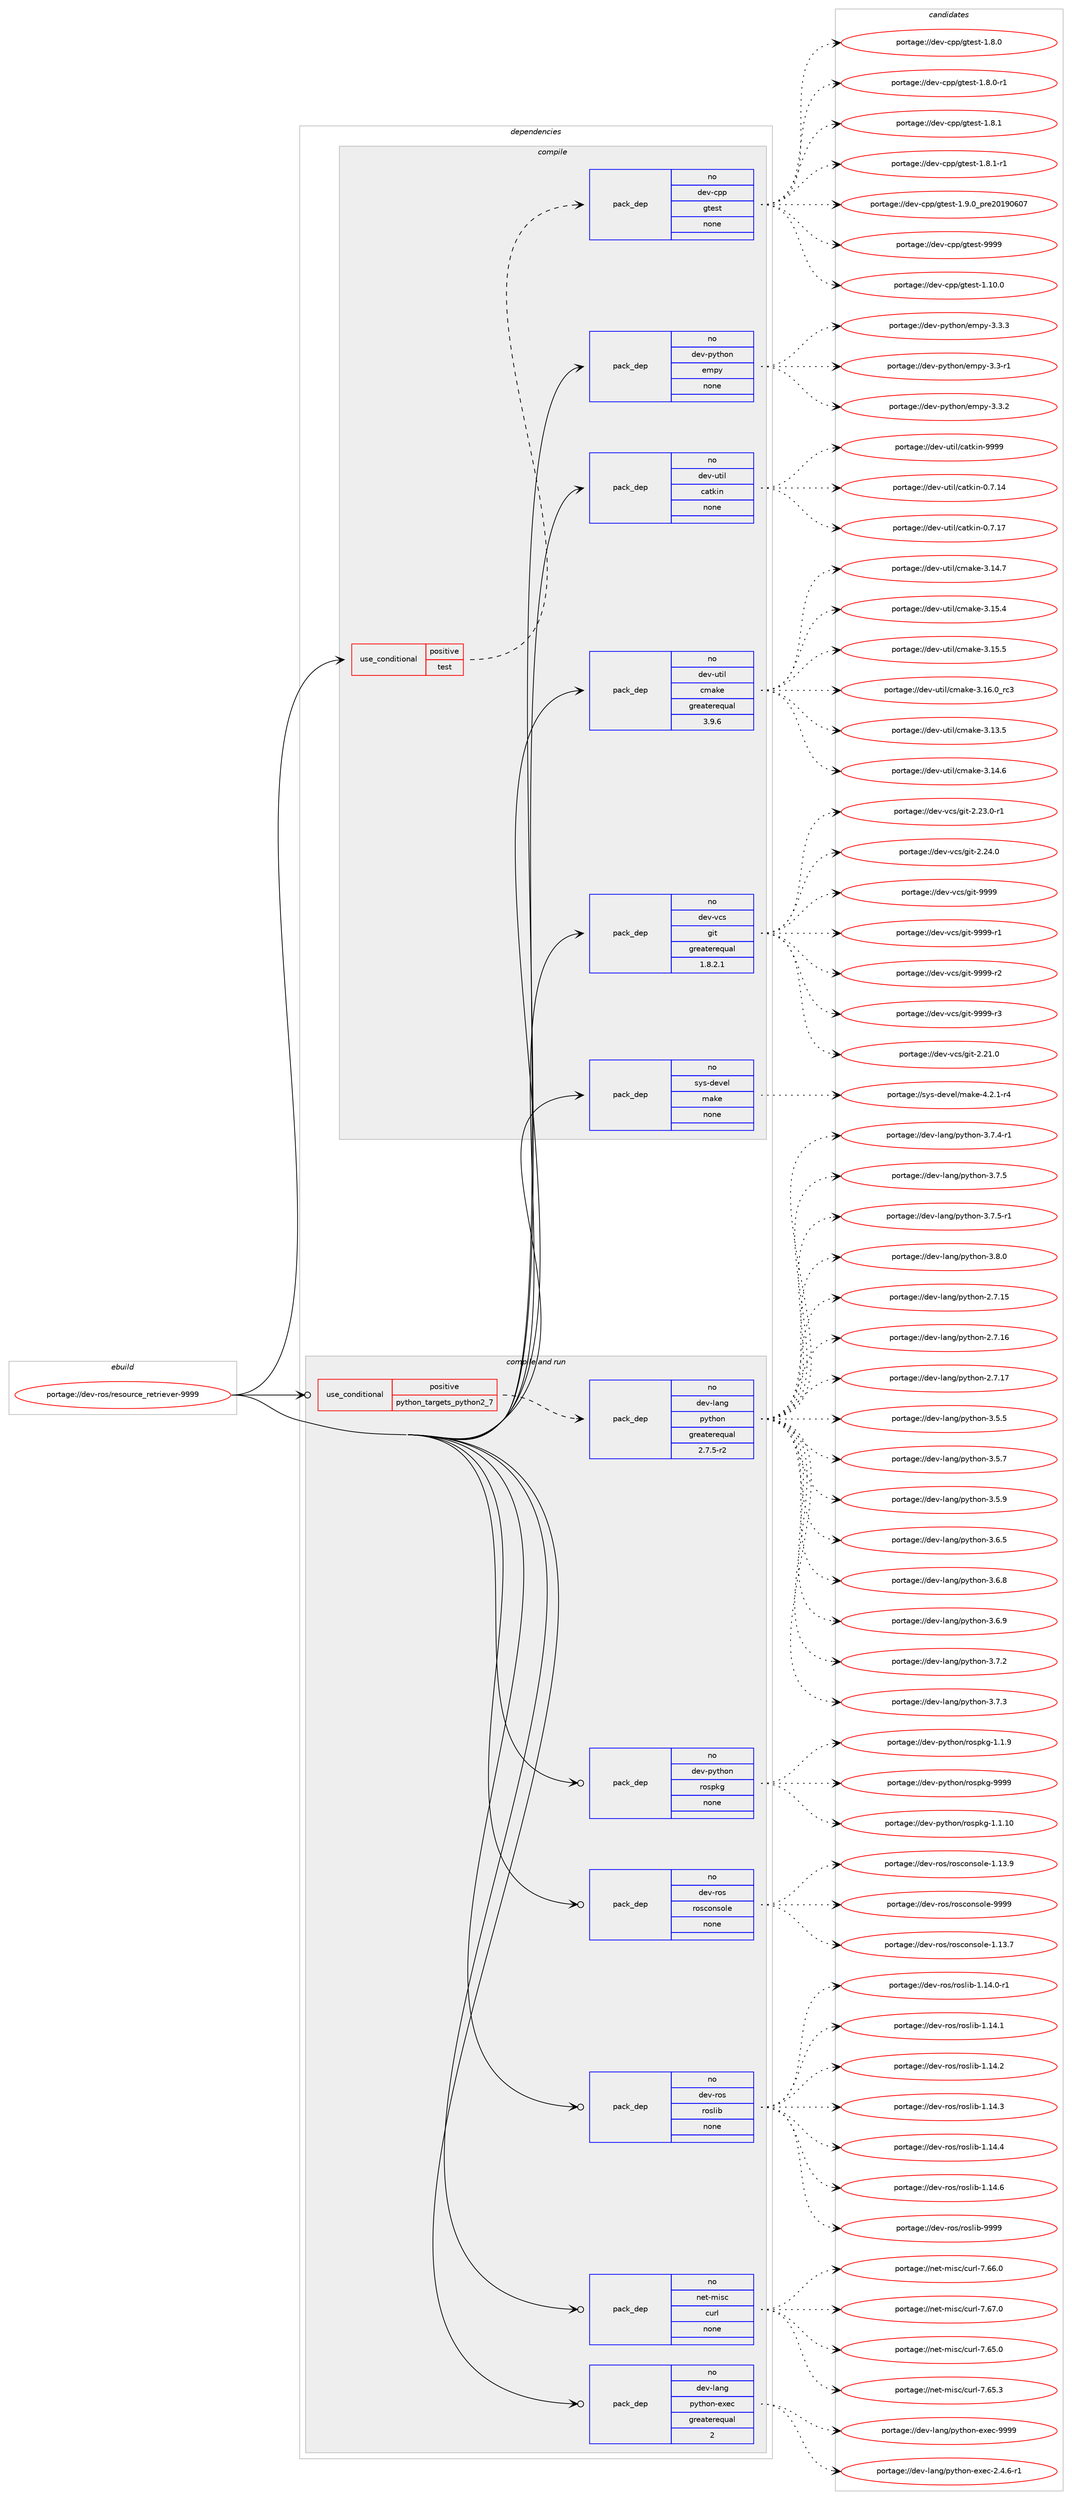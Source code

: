 digraph prolog {

# *************
# Graph options
# *************

newrank=true;
concentrate=true;
compound=true;
graph [rankdir=LR,fontname=Helvetica,fontsize=10,ranksep=1.5];#, ranksep=2.5, nodesep=0.2];
edge  [arrowhead=vee];
node  [fontname=Helvetica,fontsize=10];

# **********
# The ebuild
# **********

subgraph cluster_leftcol {
color=gray;
rank=same;
label=<<i>ebuild</i>>;
id [label="portage://dev-ros/resource_retriever-9999", color=red, width=4, href="../dev-ros/resource_retriever-9999.svg"];
}

# ****************
# The dependencies
# ****************

subgraph cluster_midcol {
color=gray;
label=<<i>dependencies</i>>;
subgraph cluster_compile {
fillcolor="#eeeeee";
style=filled;
label=<<i>compile</i>>;
subgraph cond43629 {
dependency194350 [label=<<TABLE BORDER="0" CELLBORDER="1" CELLSPACING="0" CELLPADDING="4"><TR><TD ROWSPAN="3" CELLPADDING="10">use_conditional</TD></TR><TR><TD>positive</TD></TR><TR><TD>test</TD></TR></TABLE>>, shape=none, color=red];
subgraph pack147291 {
dependency194351 [label=<<TABLE BORDER="0" CELLBORDER="1" CELLSPACING="0" CELLPADDING="4" WIDTH="220"><TR><TD ROWSPAN="6" CELLPADDING="30">pack_dep</TD></TR><TR><TD WIDTH="110">no</TD></TR><TR><TD>dev-cpp</TD></TR><TR><TD>gtest</TD></TR><TR><TD>none</TD></TR><TR><TD></TD></TR></TABLE>>, shape=none, color=blue];
}
dependency194350:e -> dependency194351:w [weight=20,style="dashed",arrowhead="vee"];
}
id:e -> dependency194350:w [weight=20,style="solid",arrowhead="vee"];
subgraph pack147292 {
dependency194352 [label=<<TABLE BORDER="0" CELLBORDER="1" CELLSPACING="0" CELLPADDING="4" WIDTH="220"><TR><TD ROWSPAN="6" CELLPADDING="30">pack_dep</TD></TR><TR><TD WIDTH="110">no</TD></TR><TR><TD>dev-python</TD></TR><TR><TD>empy</TD></TR><TR><TD>none</TD></TR><TR><TD></TD></TR></TABLE>>, shape=none, color=blue];
}
id:e -> dependency194352:w [weight=20,style="solid",arrowhead="vee"];
subgraph pack147293 {
dependency194353 [label=<<TABLE BORDER="0" CELLBORDER="1" CELLSPACING="0" CELLPADDING="4" WIDTH="220"><TR><TD ROWSPAN="6" CELLPADDING="30">pack_dep</TD></TR><TR><TD WIDTH="110">no</TD></TR><TR><TD>dev-util</TD></TR><TR><TD>catkin</TD></TR><TR><TD>none</TD></TR><TR><TD></TD></TR></TABLE>>, shape=none, color=blue];
}
id:e -> dependency194353:w [weight=20,style="solid",arrowhead="vee"];
subgraph pack147294 {
dependency194354 [label=<<TABLE BORDER="0" CELLBORDER="1" CELLSPACING="0" CELLPADDING="4" WIDTH="220"><TR><TD ROWSPAN="6" CELLPADDING="30">pack_dep</TD></TR><TR><TD WIDTH="110">no</TD></TR><TR><TD>dev-util</TD></TR><TR><TD>cmake</TD></TR><TR><TD>greaterequal</TD></TR><TR><TD>3.9.6</TD></TR></TABLE>>, shape=none, color=blue];
}
id:e -> dependency194354:w [weight=20,style="solid",arrowhead="vee"];
subgraph pack147295 {
dependency194355 [label=<<TABLE BORDER="0" CELLBORDER="1" CELLSPACING="0" CELLPADDING="4" WIDTH="220"><TR><TD ROWSPAN="6" CELLPADDING="30">pack_dep</TD></TR><TR><TD WIDTH="110">no</TD></TR><TR><TD>dev-vcs</TD></TR><TR><TD>git</TD></TR><TR><TD>greaterequal</TD></TR><TR><TD>1.8.2.1</TD></TR></TABLE>>, shape=none, color=blue];
}
id:e -> dependency194355:w [weight=20,style="solid",arrowhead="vee"];
subgraph pack147296 {
dependency194356 [label=<<TABLE BORDER="0" CELLBORDER="1" CELLSPACING="0" CELLPADDING="4" WIDTH="220"><TR><TD ROWSPAN="6" CELLPADDING="30">pack_dep</TD></TR><TR><TD WIDTH="110">no</TD></TR><TR><TD>sys-devel</TD></TR><TR><TD>make</TD></TR><TR><TD>none</TD></TR><TR><TD></TD></TR></TABLE>>, shape=none, color=blue];
}
id:e -> dependency194356:w [weight=20,style="solid",arrowhead="vee"];
}
subgraph cluster_compileandrun {
fillcolor="#eeeeee";
style=filled;
label=<<i>compile and run</i>>;
subgraph cond43630 {
dependency194357 [label=<<TABLE BORDER="0" CELLBORDER="1" CELLSPACING="0" CELLPADDING="4"><TR><TD ROWSPAN="3" CELLPADDING="10">use_conditional</TD></TR><TR><TD>positive</TD></TR><TR><TD>python_targets_python2_7</TD></TR></TABLE>>, shape=none, color=red];
subgraph pack147297 {
dependency194358 [label=<<TABLE BORDER="0" CELLBORDER="1" CELLSPACING="0" CELLPADDING="4" WIDTH="220"><TR><TD ROWSPAN="6" CELLPADDING="30">pack_dep</TD></TR><TR><TD WIDTH="110">no</TD></TR><TR><TD>dev-lang</TD></TR><TR><TD>python</TD></TR><TR><TD>greaterequal</TD></TR><TR><TD>2.7.5-r2</TD></TR></TABLE>>, shape=none, color=blue];
}
dependency194357:e -> dependency194358:w [weight=20,style="dashed",arrowhead="vee"];
}
id:e -> dependency194357:w [weight=20,style="solid",arrowhead="odotvee"];
subgraph pack147298 {
dependency194359 [label=<<TABLE BORDER="0" CELLBORDER="1" CELLSPACING="0" CELLPADDING="4" WIDTH="220"><TR><TD ROWSPAN="6" CELLPADDING="30">pack_dep</TD></TR><TR><TD WIDTH="110">no</TD></TR><TR><TD>dev-lang</TD></TR><TR><TD>python-exec</TD></TR><TR><TD>greaterequal</TD></TR><TR><TD>2</TD></TR></TABLE>>, shape=none, color=blue];
}
id:e -> dependency194359:w [weight=20,style="solid",arrowhead="odotvee"];
subgraph pack147299 {
dependency194360 [label=<<TABLE BORDER="0" CELLBORDER="1" CELLSPACING="0" CELLPADDING="4" WIDTH="220"><TR><TD ROWSPAN="6" CELLPADDING="30">pack_dep</TD></TR><TR><TD WIDTH="110">no</TD></TR><TR><TD>dev-python</TD></TR><TR><TD>rospkg</TD></TR><TR><TD>none</TD></TR><TR><TD></TD></TR></TABLE>>, shape=none, color=blue];
}
id:e -> dependency194360:w [weight=20,style="solid",arrowhead="odotvee"];
subgraph pack147300 {
dependency194361 [label=<<TABLE BORDER="0" CELLBORDER="1" CELLSPACING="0" CELLPADDING="4" WIDTH="220"><TR><TD ROWSPAN="6" CELLPADDING="30">pack_dep</TD></TR><TR><TD WIDTH="110">no</TD></TR><TR><TD>dev-ros</TD></TR><TR><TD>rosconsole</TD></TR><TR><TD>none</TD></TR><TR><TD></TD></TR></TABLE>>, shape=none, color=blue];
}
id:e -> dependency194361:w [weight=20,style="solid",arrowhead="odotvee"];
subgraph pack147301 {
dependency194362 [label=<<TABLE BORDER="0" CELLBORDER="1" CELLSPACING="0" CELLPADDING="4" WIDTH="220"><TR><TD ROWSPAN="6" CELLPADDING="30">pack_dep</TD></TR><TR><TD WIDTH="110">no</TD></TR><TR><TD>dev-ros</TD></TR><TR><TD>roslib</TD></TR><TR><TD>none</TD></TR><TR><TD></TD></TR></TABLE>>, shape=none, color=blue];
}
id:e -> dependency194362:w [weight=20,style="solid",arrowhead="odotvee"];
subgraph pack147302 {
dependency194363 [label=<<TABLE BORDER="0" CELLBORDER="1" CELLSPACING="0" CELLPADDING="4" WIDTH="220"><TR><TD ROWSPAN="6" CELLPADDING="30">pack_dep</TD></TR><TR><TD WIDTH="110">no</TD></TR><TR><TD>net-misc</TD></TR><TR><TD>curl</TD></TR><TR><TD>none</TD></TR><TR><TD></TD></TR></TABLE>>, shape=none, color=blue];
}
id:e -> dependency194363:w [weight=20,style="solid",arrowhead="odotvee"];
}
subgraph cluster_run {
fillcolor="#eeeeee";
style=filled;
label=<<i>run</i>>;
}
}

# **************
# The candidates
# **************

subgraph cluster_choices {
rank=same;
color=gray;
label=<<i>candidates</i>>;

subgraph choice147291 {
color=black;
nodesep=1;
choiceportage10010111845991121124710311610111511645494649484648 [label="portage://dev-cpp/gtest-1.10.0", color=red, width=4,href="../dev-cpp/gtest-1.10.0.svg"];
choiceportage100101118459911211247103116101115116454946564648 [label="portage://dev-cpp/gtest-1.8.0", color=red, width=4,href="../dev-cpp/gtest-1.8.0.svg"];
choiceportage1001011184599112112471031161011151164549465646484511449 [label="portage://dev-cpp/gtest-1.8.0-r1", color=red, width=4,href="../dev-cpp/gtest-1.8.0-r1.svg"];
choiceportage100101118459911211247103116101115116454946564649 [label="portage://dev-cpp/gtest-1.8.1", color=red, width=4,href="../dev-cpp/gtest-1.8.1.svg"];
choiceportage1001011184599112112471031161011151164549465646494511449 [label="portage://dev-cpp/gtest-1.8.1-r1", color=red, width=4,href="../dev-cpp/gtest-1.8.1-r1.svg"];
choiceportage100101118459911211247103116101115116454946574648951121141015048495748544855 [label="portage://dev-cpp/gtest-1.9.0_pre20190607", color=red, width=4,href="../dev-cpp/gtest-1.9.0_pre20190607.svg"];
choiceportage1001011184599112112471031161011151164557575757 [label="portage://dev-cpp/gtest-9999", color=red, width=4,href="../dev-cpp/gtest-9999.svg"];
dependency194351:e -> choiceportage10010111845991121124710311610111511645494649484648:w [style=dotted,weight="100"];
dependency194351:e -> choiceportage100101118459911211247103116101115116454946564648:w [style=dotted,weight="100"];
dependency194351:e -> choiceportage1001011184599112112471031161011151164549465646484511449:w [style=dotted,weight="100"];
dependency194351:e -> choiceportage100101118459911211247103116101115116454946564649:w [style=dotted,weight="100"];
dependency194351:e -> choiceportage1001011184599112112471031161011151164549465646494511449:w [style=dotted,weight="100"];
dependency194351:e -> choiceportage100101118459911211247103116101115116454946574648951121141015048495748544855:w [style=dotted,weight="100"];
dependency194351:e -> choiceportage1001011184599112112471031161011151164557575757:w [style=dotted,weight="100"];
}
subgraph choice147292 {
color=black;
nodesep=1;
choiceportage1001011184511212111610411111047101109112121455146514511449 [label="portage://dev-python/empy-3.3-r1", color=red, width=4,href="../dev-python/empy-3.3-r1.svg"];
choiceportage1001011184511212111610411111047101109112121455146514650 [label="portage://dev-python/empy-3.3.2", color=red, width=4,href="../dev-python/empy-3.3.2.svg"];
choiceportage1001011184511212111610411111047101109112121455146514651 [label="portage://dev-python/empy-3.3.3", color=red, width=4,href="../dev-python/empy-3.3.3.svg"];
dependency194352:e -> choiceportage1001011184511212111610411111047101109112121455146514511449:w [style=dotted,weight="100"];
dependency194352:e -> choiceportage1001011184511212111610411111047101109112121455146514650:w [style=dotted,weight="100"];
dependency194352:e -> choiceportage1001011184511212111610411111047101109112121455146514651:w [style=dotted,weight="100"];
}
subgraph choice147293 {
color=black;
nodesep=1;
choiceportage1001011184511711610510847999711610710511045484655464952 [label="portage://dev-util/catkin-0.7.14", color=red, width=4,href="../dev-util/catkin-0.7.14.svg"];
choiceportage1001011184511711610510847999711610710511045484655464955 [label="portage://dev-util/catkin-0.7.17", color=red, width=4,href="../dev-util/catkin-0.7.17.svg"];
choiceportage100101118451171161051084799971161071051104557575757 [label="portage://dev-util/catkin-9999", color=red, width=4,href="../dev-util/catkin-9999.svg"];
dependency194353:e -> choiceportage1001011184511711610510847999711610710511045484655464952:w [style=dotted,weight="100"];
dependency194353:e -> choiceportage1001011184511711610510847999711610710511045484655464955:w [style=dotted,weight="100"];
dependency194353:e -> choiceportage100101118451171161051084799971161071051104557575757:w [style=dotted,weight="100"];
}
subgraph choice147294 {
color=black;
nodesep=1;
choiceportage1001011184511711610510847991099710710145514649514653 [label="portage://dev-util/cmake-3.13.5", color=red, width=4,href="../dev-util/cmake-3.13.5.svg"];
choiceportage1001011184511711610510847991099710710145514649524654 [label="portage://dev-util/cmake-3.14.6", color=red, width=4,href="../dev-util/cmake-3.14.6.svg"];
choiceportage1001011184511711610510847991099710710145514649524655 [label="portage://dev-util/cmake-3.14.7", color=red, width=4,href="../dev-util/cmake-3.14.7.svg"];
choiceportage1001011184511711610510847991099710710145514649534652 [label="portage://dev-util/cmake-3.15.4", color=red, width=4,href="../dev-util/cmake-3.15.4.svg"];
choiceportage1001011184511711610510847991099710710145514649534653 [label="portage://dev-util/cmake-3.15.5", color=red, width=4,href="../dev-util/cmake-3.15.5.svg"];
choiceportage1001011184511711610510847991099710710145514649544648951149951 [label="portage://dev-util/cmake-3.16.0_rc3", color=red, width=4,href="../dev-util/cmake-3.16.0_rc3.svg"];
dependency194354:e -> choiceportage1001011184511711610510847991099710710145514649514653:w [style=dotted,weight="100"];
dependency194354:e -> choiceportage1001011184511711610510847991099710710145514649524654:w [style=dotted,weight="100"];
dependency194354:e -> choiceportage1001011184511711610510847991099710710145514649524655:w [style=dotted,weight="100"];
dependency194354:e -> choiceportage1001011184511711610510847991099710710145514649534652:w [style=dotted,weight="100"];
dependency194354:e -> choiceportage1001011184511711610510847991099710710145514649534653:w [style=dotted,weight="100"];
dependency194354:e -> choiceportage1001011184511711610510847991099710710145514649544648951149951:w [style=dotted,weight="100"];
}
subgraph choice147295 {
color=black;
nodesep=1;
choiceportage10010111845118991154710310511645504650494648 [label="portage://dev-vcs/git-2.21.0", color=red, width=4,href="../dev-vcs/git-2.21.0.svg"];
choiceportage100101118451189911547103105116455046505146484511449 [label="portage://dev-vcs/git-2.23.0-r1", color=red, width=4,href="../dev-vcs/git-2.23.0-r1.svg"];
choiceportage10010111845118991154710310511645504650524648 [label="portage://dev-vcs/git-2.24.0", color=red, width=4,href="../dev-vcs/git-2.24.0.svg"];
choiceportage1001011184511899115471031051164557575757 [label="portage://dev-vcs/git-9999", color=red, width=4,href="../dev-vcs/git-9999.svg"];
choiceportage10010111845118991154710310511645575757574511449 [label="portage://dev-vcs/git-9999-r1", color=red, width=4,href="../dev-vcs/git-9999-r1.svg"];
choiceportage10010111845118991154710310511645575757574511450 [label="portage://dev-vcs/git-9999-r2", color=red, width=4,href="../dev-vcs/git-9999-r2.svg"];
choiceportage10010111845118991154710310511645575757574511451 [label="portage://dev-vcs/git-9999-r3", color=red, width=4,href="../dev-vcs/git-9999-r3.svg"];
dependency194355:e -> choiceportage10010111845118991154710310511645504650494648:w [style=dotted,weight="100"];
dependency194355:e -> choiceportage100101118451189911547103105116455046505146484511449:w [style=dotted,weight="100"];
dependency194355:e -> choiceportage10010111845118991154710310511645504650524648:w [style=dotted,weight="100"];
dependency194355:e -> choiceportage1001011184511899115471031051164557575757:w [style=dotted,weight="100"];
dependency194355:e -> choiceportage10010111845118991154710310511645575757574511449:w [style=dotted,weight="100"];
dependency194355:e -> choiceportage10010111845118991154710310511645575757574511450:w [style=dotted,weight="100"];
dependency194355:e -> choiceportage10010111845118991154710310511645575757574511451:w [style=dotted,weight="100"];
}
subgraph choice147296 {
color=black;
nodesep=1;
choiceportage1151211154510010111810110847109971071014552465046494511452 [label="portage://sys-devel/make-4.2.1-r4", color=red, width=4,href="../sys-devel/make-4.2.1-r4.svg"];
dependency194356:e -> choiceportage1151211154510010111810110847109971071014552465046494511452:w [style=dotted,weight="100"];
}
subgraph choice147297 {
color=black;
nodesep=1;
choiceportage10010111845108971101034711212111610411111045504655464953 [label="portage://dev-lang/python-2.7.15", color=red, width=4,href="../dev-lang/python-2.7.15.svg"];
choiceportage10010111845108971101034711212111610411111045504655464954 [label="portage://dev-lang/python-2.7.16", color=red, width=4,href="../dev-lang/python-2.7.16.svg"];
choiceportage10010111845108971101034711212111610411111045504655464955 [label="portage://dev-lang/python-2.7.17", color=red, width=4,href="../dev-lang/python-2.7.17.svg"];
choiceportage100101118451089711010347112121116104111110455146534653 [label="portage://dev-lang/python-3.5.5", color=red, width=4,href="../dev-lang/python-3.5.5.svg"];
choiceportage100101118451089711010347112121116104111110455146534655 [label="portage://dev-lang/python-3.5.7", color=red, width=4,href="../dev-lang/python-3.5.7.svg"];
choiceportage100101118451089711010347112121116104111110455146534657 [label="portage://dev-lang/python-3.5.9", color=red, width=4,href="../dev-lang/python-3.5.9.svg"];
choiceportage100101118451089711010347112121116104111110455146544653 [label="portage://dev-lang/python-3.6.5", color=red, width=4,href="../dev-lang/python-3.6.5.svg"];
choiceportage100101118451089711010347112121116104111110455146544656 [label="portage://dev-lang/python-3.6.8", color=red, width=4,href="../dev-lang/python-3.6.8.svg"];
choiceportage100101118451089711010347112121116104111110455146544657 [label="portage://dev-lang/python-3.6.9", color=red, width=4,href="../dev-lang/python-3.6.9.svg"];
choiceportage100101118451089711010347112121116104111110455146554650 [label="portage://dev-lang/python-3.7.2", color=red, width=4,href="../dev-lang/python-3.7.2.svg"];
choiceportage100101118451089711010347112121116104111110455146554651 [label="portage://dev-lang/python-3.7.3", color=red, width=4,href="../dev-lang/python-3.7.3.svg"];
choiceportage1001011184510897110103471121211161041111104551465546524511449 [label="portage://dev-lang/python-3.7.4-r1", color=red, width=4,href="../dev-lang/python-3.7.4-r1.svg"];
choiceportage100101118451089711010347112121116104111110455146554653 [label="portage://dev-lang/python-3.7.5", color=red, width=4,href="../dev-lang/python-3.7.5.svg"];
choiceportage1001011184510897110103471121211161041111104551465546534511449 [label="portage://dev-lang/python-3.7.5-r1", color=red, width=4,href="../dev-lang/python-3.7.5-r1.svg"];
choiceportage100101118451089711010347112121116104111110455146564648 [label="portage://dev-lang/python-3.8.0", color=red, width=4,href="../dev-lang/python-3.8.0.svg"];
dependency194358:e -> choiceportage10010111845108971101034711212111610411111045504655464953:w [style=dotted,weight="100"];
dependency194358:e -> choiceportage10010111845108971101034711212111610411111045504655464954:w [style=dotted,weight="100"];
dependency194358:e -> choiceportage10010111845108971101034711212111610411111045504655464955:w [style=dotted,weight="100"];
dependency194358:e -> choiceportage100101118451089711010347112121116104111110455146534653:w [style=dotted,weight="100"];
dependency194358:e -> choiceportage100101118451089711010347112121116104111110455146534655:w [style=dotted,weight="100"];
dependency194358:e -> choiceportage100101118451089711010347112121116104111110455146534657:w [style=dotted,weight="100"];
dependency194358:e -> choiceportage100101118451089711010347112121116104111110455146544653:w [style=dotted,weight="100"];
dependency194358:e -> choiceportage100101118451089711010347112121116104111110455146544656:w [style=dotted,weight="100"];
dependency194358:e -> choiceportage100101118451089711010347112121116104111110455146544657:w [style=dotted,weight="100"];
dependency194358:e -> choiceportage100101118451089711010347112121116104111110455146554650:w [style=dotted,weight="100"];
dependency194358:e -> choiceportage100101118451089711010347112121116104111110455146554651:w [style=dotted,weight="100"];
dependency194358:e -> choiceportage1001011184510897110103471121211161041111104551465546524511449:w [style=dotted,weight="100"];
dependency194358:e -> choiceportage100101118451089711010347112121116104111110455146554653:w [style=dotted,weight="100"];
dependency194358:e -> choiceportage1001011184510897110103471121211161041111104551465546534511449:w [style=dotted,weight="100"];
dependency194358:e -> choiceportage100101118451089711010347112121116104111110455146564648:w [style=dotted,weight="100"];
}
subgraph choice147298 {
color=black;
nodesep=1;
choiceportage10010111845108971101034711212111610411111045101120101994550465246544511449 [label="portage://dev-lang/python-exec-2.4.6-r1", color=red, width=4,href="../dev-lang/python-exec-2.4.6-r1.svg"];
choiceportage10010111845108971101034711212111610411111045101120101994557575757 [label="portage://dev-lang/python-exec-9999", color=red, width=4,href="../dev-lang/python-exec-9999.svg"];
dependency194359:e -> choiceportage10010111845108971101034711212111610411111045101120101994550465246544511449:w [style=dotted,weight="100"];
dependency194359:e -> choiceportage10010111845108971101034711212111610411111045101120101994557575757:w [style=dotted,weight="100"];
}
subgraph choice147299 {
color=black;
nodesep=1;
choiceportage100101118451121211161041111104711411111511210710345494649464948 [label="portage://dev-python/rospkg-1.1.10", color=red, width=4,href="../dev-python/rospkg-1.1.10.svg"];
choiceportage1001011184511212111610411111047114111115112107103454946494657 [label="portage://dev-python/rospkg-1.1.9", color=red, width=4,href="../dev-python/rospkg-1.1.9.svg"];
choiceportage10010111845112121116104111110471141111151121071034557575757 [label="portage://dev-python/rospkg-9999", color=red, width=4,href="../dev-python/rospkg-9999.svg"];
dependency194360:e -> choiceportage100101118451121211161041111104711411111511210710345494649464948:w [style=dotted,weight="100"];
dependency194360:e -> choiceportage1001011184511212111610411111047114111115112107103454946494657:w [style=dotted,weight="100"];
dependency194360:e -> choiceportage10010111845112121116104111110471141111151121071034557575757:w [style=dotted,weight="100"];
}
subgraph choice147300 {
color=black;
nodesep=1;
choiceportage10010111845114111115471141111159911111011511110810145494649514655 [label="portage://dev-ros/rosconsole-1.13.7", color=red, width=4,href="../dev-ros/rosconsole-1.13.7.svg"];
choiceportage10010111845114111115471141111159911111011511110810145494649514657 [label="portage://dev-ros/rosconsole-1.13.9", color=red, width=4,href="../dev-ros/rosconsole-1.13.9.svg"];
choiceportage1001011184511411111547114111115991111101151111081014557575757 [label="portage://dev-ros/rosconsole-9999", color=red, width=4,href="../dev-ros/rosconsole-9999.svg"];
dependency194361:e -> choiceportage10010111845114111115471141111159911111011511110810145494649514655:w [style=dotted,weight="100"];
dependency194361:e -> choiceportage10010111845114111115471141111159911111011511110810145494649514657:w [style=dotted,weight="100"];
dependency194361:e -> choiceportage1001011184511411111547114111115991111101151111081014557575757:w [style=dotted,weight="100"];
}
subgraph choice147301 {
color=black;
nodesep=1;
choiceportage100101118451141111154711411111510810598454946495246484511449 [label="portage://dev-ros/roslib-1.14.0-r1", color=red, width=4,href="../dev-ros/roslib-1.14.0-r1.svg"];
choiceportage10010111845114111115471141111151081059845494649524649 [label="portage://dev-ros/roslib-1.14.1", color=red, width=4,href="../dev-ros/roslib-1.14.1.svg"];
choiceportage10010111845114111115471141111151081059845494649524650 [label="portage://dev-ros/roslib-1.14.2", color=red, width=4,href="../dev-ros/roslib-1.14.2.svg"];
choiceportage10010111845114111115471141111151081059845494649524651 [label="portage://dev-ros/roslib-1.14.3", color=red, width=4,href="../dev-ros/roslib-1.14.3.svg"];
choiceportage10010111845114111115471141111151081059845494649524652 [label="portage://dev-ros/roslib-1.14.4", color=red, width=4,href="../dev-ros/roslib-1.14.4.svg"];
choiceportage10010111845114111115471141111151081059845494649524654 [label="portage://dev-ros/roslib-1.14.6", color=red, width=4,href="../dev-ros/roslib-1.14.6.svg"];
choiceportage1001011184511411111547114111115108105984557575757 [label="portage://dev-ros/roslib-9999", color=red, width=4,href="../dev-ros/roslib-9999.svg"];
dependency194362:e -> choiceportage100101118451141111154711411111510810598454946495246484511449:w [style=dotted,weight="100"];
dependency194362:e -> choiceportage10010111845114111115471141111151081059845494649524649:w [style=dotted,weight="100"];
dependency194362:e -> choiceportage10010111845114111115471141111151081059845494649524650:w [style=dotted,weight="100"];
dependency194362:e -> choiceportage10010111845114111115471141111151081059845494649524651:w [style=dotted,weight="100"];
dependency194362:e -> choiceportage10010111845114111115471141111151081059845494649524652:w [style=dotted,weight="100"];
dependency194362:e -> choiceportage10010111845114111115471141111151081059845494649524654:w [style=dotted,weight="100"];
dependency194362:e -> choiceportage1001011184511411111547114111115108105984557575757:w [style=dotted,weight="100"];
}
subgraph choice147302 {
color=black;
nodesep=1;
choiceportage1101011164510910511599479911711410845554654534648 [label="portage://net-misc/curl-7.65.0", color=red, width=4,href="../net-misc/curl-7.65.0.svg"];
choiceportage1101011164510910511599479911711410845554654534651 [label="portage://net-misc/curl-7.65.3", color=red, width=4,href="../net-misc/curl-7.65.3.svg"];
choiceportage1101011164510910511599479911711410845554654544648 [label="portage://net-misc/curl-7.66.0", color=red, width=4,href="../net-misc/curl-7.66.0.svg"];
choiceportage1101011164510910511599479911711410845554654554648 [label="portage://net-misc/curl-7.67.0", color=red, width=4,href="../net-misc/curl-7.67.0.svg"];
dependency194363:e -> choiceportage1101011164510910511599479911711410845554654534648:w [style=dotted,weight="100"];
dependency194363:e -> choiceportage1101011164510910511599479911711410845554654534651:w [style=dotted,weight="100"];
dependency194363:e -> choiceportage1101011164510910511599479911711410845554654544648:w [style=dotted,weight="100"];
dependency194363:e -> choiceportage1101011164510910511599479911711410845554654554648:w [style=dotted,weight="100"];
}
}

}
